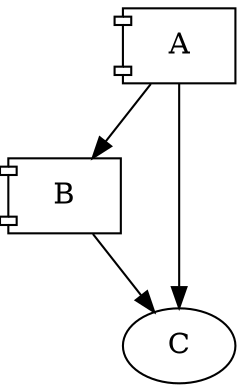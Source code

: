 digraph Name {

  // scope
  {
    NODE [shape=component];
    A;
    B;
  }
  C;


  // dir=forward back both none controls arrow direction.
  A -> B;
  A -> C [weight=10];
  B -> C;
}
